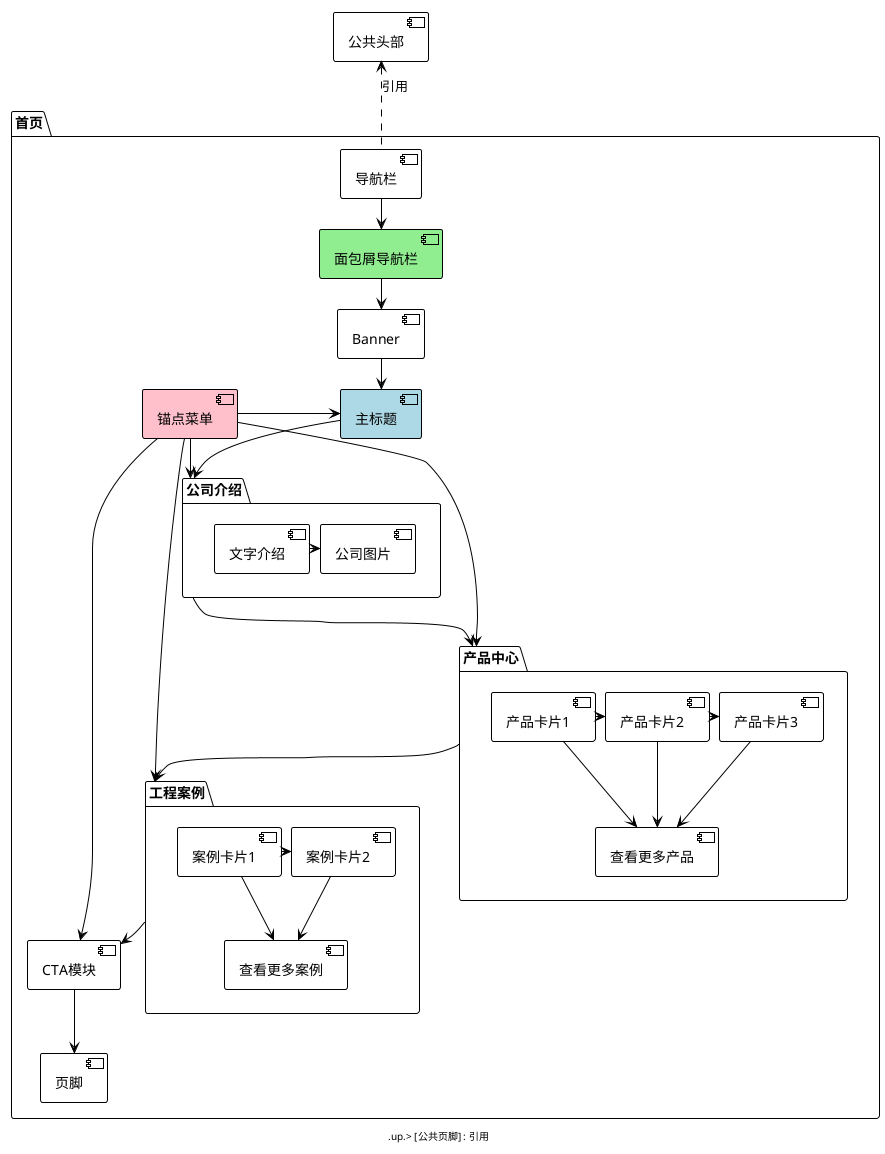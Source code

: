 @startuml home
!theme plain
top to bottom direction

skinparam nodesep 10
skinparam ranksep 30

' 注释掉可能导致问题的include指令
' !include ../公共/header.puml
' !include ../公共/footer.puml

package "首页" {
  [导航栏] as navbar
  [面包屑导航栏] as breadcrumb #lightgreen
  [Banner] as banner
  [主标题] as hero #lightblue
  
  ' 添加固定侧边栏导航（页面内跳转菜单）
  [锚点菜单] as anchorMenu #pink
  
  package "公司介绍" as company {
    [文字介绍] as introText
    [公司图片] as introImage
    introText -right-> introImage
  }
  
  package "产品中心" as products {
    [产品卡片1] as product1
    [产品卡片2] as product2
    [产品卡片3] as product3
    [查看更多产品] as moreProducts
    
    ' 水平排列的卡片
    product1 -right-> product2
    product2 -right-> product3
    ' 查看更多按钮在下方
    product1 --> moreProducts
    product2 --> moreProducts
    product3 --> moreProducts
  }
  
  package "工程案例" as cases {
    [案例卡片1] as case1
    [案例卡片2] as case2
    [查看更多案例] as moreCases
    
    ' 水平排列的卡片
    case1 -right-> case2
    ' 查看更多按钮在下方
    case1 --> moreCases
    case2 --> moreCases
  }
  
  [CTA模块] as cta
  [页脚] as footer

  ' 调整连接关系
  navbar --> breadcrumb
  breadcrumb --> banner
  banner --> hero
  hero --> company
  company --> products
  products --> cases
  cases --> cta
  cta --> footer
  
  ' 修复锚点菜单连接（使用已定义的别名）
  anchorMenu -right-> hero
  anchorMenu -right-> company
  anchorMenu -right-> products
  anchorMenu -right-> cases
  anchorMenu -right-> cta
}

' 引用公共组件（作为抽象表示）
navbar .up.> [公共头部] : 引用
footer .up.> [公共页脚] : 引用

@enduml
